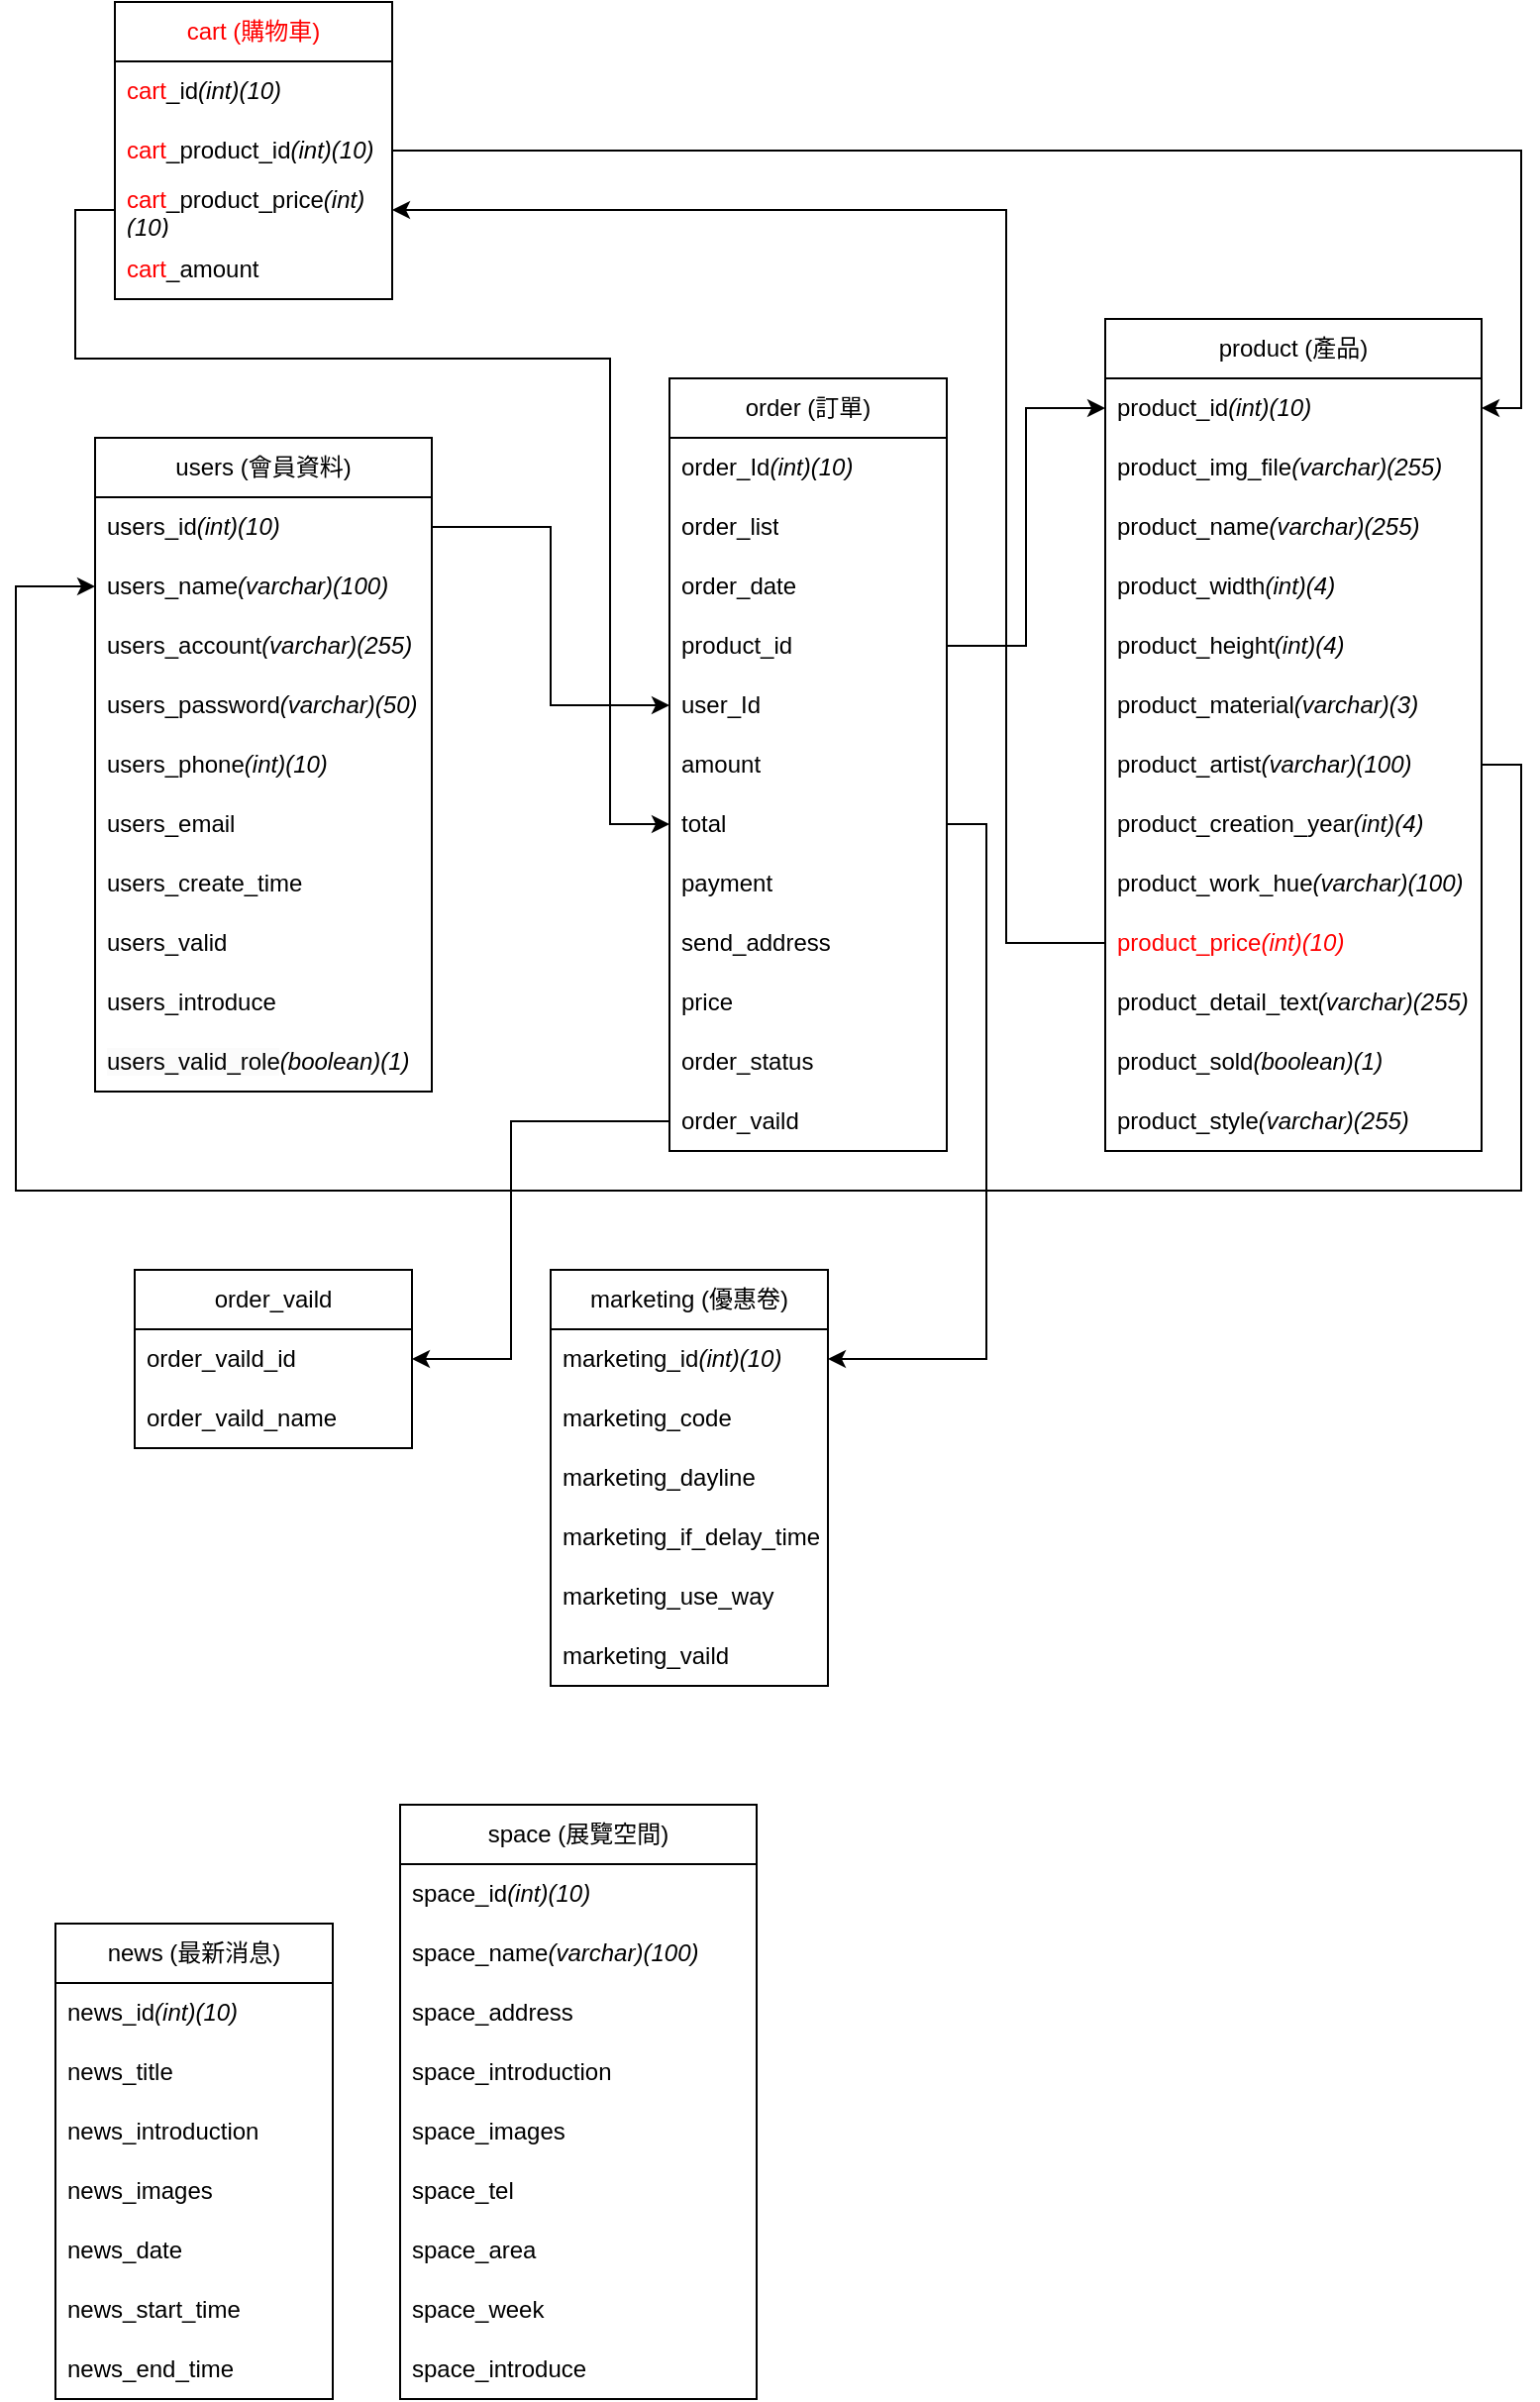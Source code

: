 <mxfile version="20.7.4" type="device" pages="2"><diagram id="ZWnK8B4pd3R7Ode_XRed" name="第 1 页"><mxGraphModel dx="477" dy="1481" grid="1" gridSize="10" guides="1" tooltips="1" connect="1" arrows="1" fold="1" page="1" pageScale="1" pageWidth="827" pageHeight="1169" math="0" shadow="0"><root><mxCell id="0"/><mxCell id="1" parent="0"/><mxCell id="nghBsx5oBBC8Jn3YAy7I-8" value="product (產品)" style="swimlane;fontStyle=0;childLayout=stackLayout;horizontal=1;startSize=30;horizontalStack=0;resizeParent=1;resizeParentMax=0;resizeLast=0;collapsible=1;marginBottom=0;whiteSpace=wrap;html=1;labelBackgroundColor=none;" parent="1" vertex="1"><mxGeometry x="590" y="20" width="190" height="420" as="geometry"/></mxCell><mxCell id="nghBsx5oBBC8Jn3YAy7I-9" value="&lt;div style=&quot;&quot;&gt;&lt;span style=&quot;background-color: initial; text-align: center;&quot;&gt;product_i&lt;/span&gt;&lt;span style=&quot;background-color: initial;&quot;&gt;d&lt;i&gt;(int)(10)&lt;/i&gt;&lt;/span&gt;&lt;/div&gt;" style="text;strokeColor=none;fillColor=none;align=left;verticalAlign=middle;spacingLeft=4;spacingRight=4;overflow=hidden;points=[[0,0.5],[1,0.5]];portConstraint=eastwest;rotatable=0;whiteSpace=wrap;html=1;labelBackgroundColor=none;" parent="nghBsx5oBBC8Jn3YAy7I-8" vertex="1"><mxGeometry y="30" width="190" height="30" as="geometry"/></mxCell><mxCell id="nghBsx5oBBC8Jn3YAy7I-15" value="&lt;span style=&quot;text-align: center;&quot;&gt;product_i&lt;/span&gt;mg_file&lt;i&gt;(varchar)(255)&lt;br&gt;&lt;/i&gt;" style="text;strokeColor=none;fillColor=none;align=left;verticalAlign=middle;spacingLeft=4;spacingRight=4;overflow=hidden;points=[[0,0.5],[1,0.5]];portConstraint=eastwest;rotatable=0;whiteSpace=wrap;html=1;labelBackgroundColor=none;" parent="nghBsx5oBBC8Jn3YAy7I-8" vertex="1"><mxGeometry y="60" width="190" height="30" as="geometry"/></mxCell><mxCell id="nghBsx5oBBC8Jn3YAy7I-10" value="&lt;span style=&quot;text-align: center;&quot;&gt;product_n&lt;/span&gt;ame&lt;i style=&quot;border-color: var(--border-color);&quot;&gt;(varchar)(255)&lt;/i&gt;" style="text;strokeColor=none;fillColor=none;align=left;verticalAlign=middle;spacingLeft=4;spacingRight=4;overflow=hidden;points=[[0,0.5],[1,0.5]];portConstraint=eastwest;rotatable=0;whiteSpace=wrap;html=1;labelBackgroundColor=none;" parent="nghBsx5oBBC8Jn3YAy7I-8" vertex="1"><mxGeometry y="90" width="190" height="30" as="geometry"/></mxCell><mxCell id="nghBsx5oBBC8Jn3YAy7I-99" value="&lt;span style=&quot;text-align: center;&quot;&gt;product_w&lt;/span&gt;idth&lt;i style=&quot;border-color: var(--border-color);&quot;&gt;(int)(4)&lt;/i&gt;" style="text;strokeColor=none;fillColor=none;align=left;verticalAlign=middle;spacingLeft=4;spacingRight=4;overflow=hidden;points=[[0,0.5],[1,0.5]];portConstraint=eastwest;rotatable=0;whiteSpace=wrap;html=1;labelBackgroundColor=none;" parent="nghBsx5oBBC8Jn3YAy7I-8" vertex="1"><mxGeometry y="120" width="190" height="30" as="geometry"/></mxCell><mxCell id="nghBsx5oBBC8Jn3YAy7I-100" value="&lt;span style=&quot;text-align: center;&quot;&gt;product_h&lt;/span&gt;eight&lt;i style=&quot;border-color: var(--border-color);&quot;&gt;(int)(4)&lt;/i&gt;" style="text;strokeColor=none;fillColor=none;align=left;verticalAlign=middle;spacingLeft=4;spacingRight=4;overflow=hidden;points=[[0,0.5],[1,0.5]];portConstraint=eastwest;rotatable=0;whiteSpace=wrap;html=1;labelBackgroundColor=none;" parent="nghBsx5oBBC8Jn3YAy7I-8" vertex="1"><mxGeometry y="150" width="190" height="30" as="geometry"/></mxCell><mxCell id="nghBsx5oBBC8Jn3YAy7I-102" value="&lt;span style=&quot;text-align: center;&quot;&gt;product_m&lt;/span&gt;aterial&lt;i style=&quot;border-color: var(--border-color);&quot;&gt;(varchar)(3)&lt;/i&gt;" style="text;strokeColor=none;fillColor=none;align=left;verticalAlign=middle;spacingLeft=4;spacingRight=4;overflow=hidden;points=[[0,0.5],[1,0.5]];portConstraint=eastwest;rotatable=0;whiteSpace=wrap;html=1;labelBackgroundColor=none;" parent="nghBsx5oBBC8Jn3YAy7I-8" vertex="1"><mxGeometry y="180" width="190" height="30" as="geometry"/></mxCell><mxCell id="nghBsx5oBBC8Jn3YAy7I-104" value="&lt;span style=&quot;text-align: center;&quot;&gt;product_a&lt;/span&gt;rtist&lt;i style=&quot;border-color: var(--border-color);&quot;&gt;(varchar)(100)&lt;/i&gt;" style="text;strokeColor=none;fillColor=none;align=left;verticalAlign=middle;spacingLeft=4;spacingRight=4;overflow=hidden;points=[[0,0.5],[1,0.5]];portConstraint=eastwest;rotatable=0;whiteSpace=wrap;html=1;labelBackgroundColor=none;" parent="nghBsx5oBBC8Jn3YAy7I-8" vertex="1"><mxGeometry y="210" width="190" height="30" as="geometry"/></mxCell><mxCell id="nghBsx5oBBC8Jn3YAy7I-105" value="&lt;span style=&quot;text-align: center;&quot;&gt;product_c&lt;/span&gt;reation_year&lt;i style=&quot;border-color: var(--border-color);&quot;&gt;(int)(4)&lt;/i&gt;" style="text;strokeColor=none;fillColor=none;align=left;verticalAlign=middle;spacingLeft=4;spacingRight=4;overflow=hidden;points=[[0,0.5],[1,0.5]];portConstraint=eastwest;rotatable=0;whiteSpace=wrap;html=1;labelBackgroundColor=none;" parent="nghBsx5oBBC8Jn3YAy7I-8" vertex="1"><mxGeometry y="240" width="190" height="30" as="geometry"/></mxCell><mxCell id="nghBsx5oBBC8Jn3YAy7I-106" value="&lt;span style=&quot;text-align: center;&quot;&gt;product_w&lt;/span&gt;ork_hue&lt;i style=&quot;border-color: var(--border-color);&quot;&gt;(varchar)(100)&lt;/i&gt;" style="text;strokeColor=none;fillColor=none;align=left;verticalAlign=middle;spacingLeft=4;spacingRight=4;overflow=hidden;points=[[0,0.5],[1,0.5]];portConstraint=eastwest;rotatable=0;whiteSpace=wrap;html=1;labelBackgroundColor=none;" parent="nghBsx5oBBC8Jn3YAy7I-8" vertex="1"><mxGeometry y="270" width="190" height="30" as="geometry"/></mxCell><mxCell id="nghBsx5oBBC8Jn3YAy7I-12" value="&lt;font color=&quot;#ff0000&quot;&gt;&lt;span style=&quot;text-align: center;&quot;&gt;product_p&lt;/span&gt;rice&lt;i style=&quot;border-color: var(--border-color);&quot;&gt;(int)(10)&lt;/i&gt;&lt;/font&gt;" style="text;strokeColor=none;fillColor=none;align=left;verticalAlign=middle;spacingLeft=4;spacingRight=4;overflow=hidden;points=[[0,0.5],[1,0.5]];portConstraint=eastwest;rotatable=0;whiteSpace=wrap;html=1;labelBackgroundColor=none;" parent="nghBsx5oBBC8Jn3YAy7I-8" vertex="1"><mxGeometry y="300" width="190" height="30" as="geometry"/></mxCell><mxCell id="nghBsx5oBBC8Jn3YAy7I-16" value="&lt;span style=&quot;text-align: center;&quot;&gt;product_d&lt;/span&gt;etail_text&lt;i style=&quot;border-color: var(--border-color);&quot;&gt;(varchar)(255)&lt;/i&gt;" style="text;strokeColor=none;fillColor=none;align=left;verticalAlign=middle;spacingLeft=4;spacingRight=4;overflow=hidden;points=[[0,0.5],[1,0.5]];portConstraint=eastwest;rotatable=0;whiteSpace=wrap;html=1;labelBackgroundColor=none;" parent="nghBsx5oBBC8Jn3YAy7I-8" vertex="1"><mxGeometry y="330" width="190" height="30" as="geometry"/></mxCell><mxCell id="nghBsx5oBBC8Jn3YAy7I-107" value="&lt;span style=&quot;text-align: center;&quot;&gt;product_s&lt;/span&gt;old&lt;i style=&quot;border-color: var(--border-color);&quot;&gt;(boolean)(1)&lt;/i&gt;" style="text;strokeColor=none;fillColor=none;align=left;verticalAlign=middle;spacingLeft=4;spacingRight=4;overflow=hidden;points=[[0,0.5],[1,0.5]];portConstraint=eastwest;rotatable=0;whiteSpace=wrap;html=1;labelBackgroundColor=none;" parent="nghBsx5oBBC8Jn3YAy7I-8" vertex="1"><mxGeometry y="360" width="190" height="30" as="geometry"/></mxCell><mxCell id="nghBsx5oBBC8Jn3YAy7I-108" value="&lt;span style=&quot;text-align: center;&quot;&gt;product_s&lt;/span&gt;tyle&lt;i style=&quot;border-color: var(--border-color);&quot;&gt;(varchar)(255)&lt;/i&gt;" style="text;strokeColor=none;fillColor=none;align=left;verticalAlign=middle;spacingLeft=4;spacingRight=4;overflow=hidden;points=[[0,0.5],[1,0.5]];portConstraint=eastwest;rotatable=0;whiteSpace=wrap;html=1;labelBackgroundColor=none;" parent="nghBsx5oBBC8Jn3YAy7I-8" vertex="1"><mxGeometry y="390" width="190" height="30" as="geometry"/></mxCell><mxCell id="nghBsx5oBBC8Jn3YAy7I-17" value="users (會員資料)" style="swimlane;fontStyle=0;childLayout=stackLayout;horizontal=1;startSize=30;horizontalStack=0;resizeParent=1;resizeParentMax=0;resizeLast=0;collapsible=1;marginBottom=0;whiteSpace=wrap;html=1;labelBackgroundColor=none;" parent="1" vertex="1"><mxGeometry x="80" y="80" width="170" height="330" as="geometry"/></mxCell><mxCell id="nghBsx5oBBC8Jn3YAy7I-18" value="&lt;span style=&quot;text-align: center;&quot;&gt;users_&lt;/span&gt;id&lt;i style=&quot;border-color: var(--border-color);&quot;&gt;(int)(10)&lt;/i&gt;" style="text;strokeColor=none;fillColor=none;align=left;verticalAlign=middle;spacingLeft=4;spacingRight=4;overflow=hidden;points=[[0,0.5],[1,0.5]];portConstraint=eastwest;rotatable=0;whiteSpace=wrap;html=1;labelBackgroundColor=none;" parent="nghBsx5oBBC8Jn3YAy7I-17" vertex="1"><mxGeometry y="30" width="170" height="30" as="geometry"/></mxCell><mxCell id="nghBsx5oBBC8Jn3YAy7I-19" value="&lt;span style=&quot;text-align: center;&quot;&gt;users&lt;/span&gt;_name&lt;i style=&quot;border-color: var(--border-color);&quot;&gt;(varchar)(100)&lt;/i&gt;" style="text;strokeColor=none;fillColor=none;align=left;verticalAlign=middle;spacingLeft=4;spacingRight=4;overflow=hidden;points=[[0,0.5],[1,0.5]];portConstraint=eastwest;rotatable=0;whiteSpace=wrap;html=1;labelBackgroundColor=none;" parent="nghBsx5oBBC8Jn3YAy7I-17" vertex="1"><mxGeometry y="60" width="170" height="30" as="geometry"/></mxCell><mxCell id="nghBsx5oBBC8Jn3YAy7I-20" value="&lt;span style=&quot;text-align: center;&quot;&gt;users_&lt;/span&gt;account&lt;i style=&quot;border-color: var(--border-color);&quot;&gt;(varchar)(255)&lt;/i&gt;" style="text;strokeColor=none;fillColor=none;align=left;verticalAlign=middle;spacingLeft=4;spacingRight=4;overflow=hidden;points=[[0,0.5],[1,0.5]];portConstraint=eastwest;rotatable=0;whiteSpace=wrap;html=1;labelBackgroundColor=none;" parent="nghBsx5oBBC8Jn3YAy7I-17" vertex="1"><mxGeometry y="90" width="170" height="30" as="geometry"/></mxCell><mxCell id="nghBsx5oBBC8Jn3YAy7I-21" value="&lt;span style=&quot;text-align: center;&quot;&gt;users_&lt;/span&gt;password&lt;i style=&quot;border-color: var(--border-color);&quot;&gt;(varchar)(50)&lt;/i&gt;" style="text;strokeColor=none;fillColor=none;align=left;verticalAlign=middle;spacingLeft=4;spacingRight=4;overflow=hidden;points=[[0,0.5],[1,0.5]];portConstraint=eastwest;rotatable=0;whiteSpace=wrap;html=1;labelBackgroundColor=none;" parent="nghBsx5oBBC8Jn3YAy7I-17" vertex="1"><mxGeometry y="120" width="170" height="30" as="geometry"/></mxCell><mxCell id="nghBsx5oBBC8Jn3YAy7I-22" value="&lt;span style=&quot;text-align: center;&quot;&gt;users_&lt;/span&gt;phone&lt;i style=&quot;border-color: var(--border-color);&quot;&gt;(int)(10)&lt;/i&gt;" style="text;strokeColor=none;fillColor=none;align=left;verticalAlign=middle;spacingLeft=4;spacingRight=4;overflow=hidden;points=[[0,0.5],[1,0.5]];portConstraint=eastwest;rotatable=0;whiteSpace=wrap;html=1;labelBackgroundColor=none;" parent="nghBsx5oBBC8Jn3YAy7I-17" vertex="1"><mxGeometry y="150" width="170" height="30" as="geometry"/></mxCell><mxCell id="nghBsx5oBBC8Jn3YAy7I-23" value="&lt;span style=&quot;text-align: center;&quot;&gt;users_&lt;/span&gt;email" style="text;strokeColor=none;fillColor=none;align=left;verticalAlign=middle;spacingLeft=4;spacingRight=4;overflow=hidden;points=[[0,0.5],[1,0.5]];portConstraint=eastwest;rotatable=0;whiteSpace=wrap;html=1;labelBackgroundColor=none;" parent="nghBsx5oBBC8Jn3YAy7I-17" vertex="1"><mxGeometry y="180" width="170" height="30" as="geometry"/></mxCell><mxCell id="nghBsx5oBBC8Jn3YAy7I-24" value="&lt;span style=&quot;text-align: center;&quot;&gt;users_&lt;/span&gt;create_time" style="text;strokeColor=none;fillColor=none;align=left;verticalAlign=middle;spacingLeft=4;spacingRight=4;overflow=hidden;points=[[0,0.5],[1,0.5]];portConstraint=eastwest;rotatable=0;whiteSpace=wrap;html=1;labelBackgroundColor=none;" parent="nghBsx5oBBC8Jn3YAy7I-17" vertex="1"><mxGeometry y="210" width="170" height="30" as="geometry"/></mxCell><mxCell id="nghBsx5oBBC8Jn3YAy7I-25" value="&lt;span style=&quot;text-align: center;&quot;&gt;users_&lt;/span&gt;valid" style="text;strokeColor=none;fillColor=none;align=left;verticalAlign=middle;spacingLeft=4;spacingRight=4;overflow=hidden;points=[[0,0.5],[1,0.5]];portConstraint=eastwest;rotatable=0;whiteSpace=wrap;html=1;labelBackgroundColor=none;" parent="nghBsx5oBBC8Jn3YAy7I-17" vertex="1"><mxGeometry y="240" width="170" height="30" as="geometry"/></mxCell><mxCell id="nghBsx5oBBC8Jn3YAy7I-26" value="&lt;span style=&quot;text-align: center;&quot;&gt;users_&lt;/span&gt;introduce" style="text;strokeColor=none;fillColor=none;align=left;verticalAlign=middle;spacingLeft=4;spacingRight=4;overflow=hidden;points=[[0,0.5],[1,0.5]];portConstraint=eastwest;rotatable=0;whiteSpace=wrap;html=1;labelBackgroundColor=none;" parent="nghBsx5oBBC8Jn3YAy7I-17" vertex="1"><mxGeometry y="270" width="170" height="30" as="geometry"/></mxCell><mxCell id="nghBsx5oBBC8Jn3YAy7I-98" value="&lt;span style=&quot;color: rgb(0, 0, 0); font-family: Helvetica; font-size: 12px; font-style: normal; font-variant-ligatures: normal; font-variant-caps: normal; font-weight: 400; letter-spacing: normal; orphans: 2; text-align: left; text-indent: 0px; text-transform: none; widows: 2; word-spacing: 0px; -webkit-text-stroke-width: 0px; background-color: rgb(251, 251, 251); text-decoration-thickness: initial; text-decoration-style: initial; text-decoration-color: initial; float: none; display: inline !important;&quot;&gt;&lt;span style=&quot;text-align: center;&quot;&gt;users_&lt;/span&gt;valid_role&lt;/span&gt;&lt;i style=&quot;border-color: var(--border-color);&quot;&gt;(boolean)(1)&lt;/i&gt;" style="text;strokeColor=none;fillColor=none;align=left;verticalAlign=middle;spacingLeft=4;spacingRight=4;overflow=hidden;points=[[0,0.5],[1,0.5]];portConstraint=eastwest;rotatable=0;whiteSpace=wrap;html=1;labelBackgroundColor=none;" parent="nghBsx5oBBC8Jn3YAy7I-17" vertex="1"><mxGeometry y="300" width="170" height="30" as="geometry"/></mxCell><mxCell id="nghBsx5oBBC8Jn3YAy7I-37" value="order (訂單)" style="swimlane;fontStyle=0;childLayout=stackLayout;horizontal=1;startSize=30;horizontalStack=0;resizeParent=1;resizeParentMax=0;resizeLast=0;collapsible=1;marginBottom=0;whiteSpace=wrap;html=1;labelBackgroundColor=none;" parent="1" vertex="1"><mxGeometry x="370" y="50" width="140" height="390" as="geometry"/></mxCell><mxCell id="nghBsx5oBBC8Jn3YAy7I-38" value="&lt;span style=&quot;text-align: center;&quot;&gt;order_&lt;/span&gt;Id&lt;i style=&quot;border-color: var(--border-color);&quot;&gt;(int)(10)&lt;/i&gt;" style="text;strokeColor=none;fillColor=none;align=left;verticalAlign=middle;spacingLeft=4;spacingRight=4;overflow=hidden;points=[[0,0.5],[1,0.5]];portConstraint=eastwest;rotatable=0;whiteSpace=wrap;html=1;labelBackgroundColor=none;" parent="nghBsx5oBBC8Jn3YAy7I-37" vertex="1"><mxGeometry y="30" width="140" height="30" as="geometry"/></mxCell><mxCell id="nghBsx5oBBC8Jn3YAy7I-129" value="&lt;span style=&quot;text-align: center;&quot;&gt;order_list&lt;/span&gt;" style="text;strokeColor=none;fillColor=none;align=left;verticalAlign=middle;spacingLeft=4;spacingRight=4;overflow=hidden;points=[[0,0.5],[1,0.5]];portConstraint=eastwest;rotatable=0;whiteSpace=wrap;html=1;labelBackgroundColor=none;" parent="nghBsx5oBBC8Jn3YAy7I-37" vertex="1"><mxGeometry y="60" width="140" height="30" as="geometry"/></mxCell><mxCell id="nghBsx5oBBC8Jn3YAy7I-43" value="order_date" style="text;strokeColor=none;fillColor=none;align=left;verticalAlign=middle;spacingLeft=4;spacingRight=4;overflow=hidden;points=[[0,0.5],[1,0.5]];portConstraint=eastwest;rotatable=0;whiteSpace=wrap;html=1;labelBackgroundColor=none;" parent="nghBsx5oBBC8Jn3YAy7I-37" vertex="1"><mxGeometry y="90" width="140" height="30" as="geometry"/></mxCell><mxCell id="nghBsx5oBBC8Jn3YAy7I-39" value="product_id" style="text;strokeColor=none;fillColor=none;align=left;verticalAlign=middle;spacingLeft=4;spacingRight=4;overflow=hidden;points=[[0,0.5],[1,0.5]];portConstraint=eastwest;rotatable=0;whiteSpace=wrap;html=1;labelBackgroundColor=none;" parent="nghBsx5oBBC8Jn3YAy7I-37" vertex="1"><mxGeometry y="120" width="140" height="30" as="geometry"/></mxCell><mxCell id="nghBsx5oBBC8Jn3YAy7I-40" value="user_Id" style="text;strokeColor=none;fillColor=none;align=left;verticalAlign=middle;spacingLeft=4;spacingRight=4;overflow=hidden;points=[[0,0.5],[1,0.5]];portConstraint=eastwest;rotatable=0;whiteSpace=wrap;html=1;labelBackgroundColor=none;" parent="nghBsx5oBBC8Jn3YAy7I-37" vertex="1"><mxGeometry y="150" width="140" height="30" as="geometry"/></mxCell><mxCell id="nghBsx5oBBC8Jn3YAy7I-41" value="amount" style="text;strokeColor=none;fillColor=none;align=left;verticalAlign=middle;spacingLeft=4;spacingRight=4;overflow=hidden;points=[[0,0.5],[1,0.5]];portConstraint=eastwest;rotatable=0;whiteSpace=wrap;html=1;labelBackgroundColor=none;" parent="nghBsx5oBBC8Jn3YAy7I-37" vertex="1"><mxGeometry y="180" width="140" height="30" as="geometry"/></mxCell><mxCell id="nghBsx5oBBC8Jn3YAy7I-42" value="total" style="text;strokeColor=none;fillColor=none;align=left;verticalAlign=middle;spacingLeft=4;spacingRight=4;overflow=hidden;points=[[0,0.5],[1,0.5]];portConstraint=eastwest;rotatable=0;whiteSpace=wrap;html=1;labelBackgroundColor=none;" parent="nghBsx5oBBC8Jn3YAy7I-37" vertex="1"><mxGeometry y="210" width="140" height="30" as="geometry"/></mxCell><mxCell id="nghBsx5oBBC8Jn3YAy7I-44" value="payment" style="text;strokeColor=none;fillColor=none;align=left;verticalAlign=middle;spacingLeft=4;spacingRight=4;overflow=hidden;points=[[0,0.5],[1,0.5]];portConstraint=eastwest;rotatable=0;whiteSpace=wrap;html=1;labelBackgroundColor=none;" parent="nghBsx5oBBC8Jn3YAy7I-37" vertex="1"><mxGeometry y="240" width="140" height="30" as="geometry"/></mxCell><mxCell id="nghBsx5oBBC8Jn3YAy7I-45" value="send_address" style="text;strokeColor=none;fillColor=none;align=left;verticalAlign=middle;spacingLeft=4;spacingRight=4;overflow=hidden;points=[[0,0.5],[1,0.5]];portConstraint=eastwest;rotatable=0;whiteSpace=wrap;html=1;labelBackgroundColor=none;" parent="nghBsx5oBBC8Jn3YAy7I-37" vertex="1"><mxGeometry y="270" width="140" height="30" as="geometry"/></mxCell><mxCell id="nghBsx5oBBC8Jn3YAy7I-130" value="&lt;span style=&quot;text-align: center;&quot;&gt;price&lt;/span&gt;" style="text;strokeColor=none;fillColor=none;align=left;verticalAlign=middle;spacingLeft=4;spacingRight=4;overflow=hidden;points=[[0,0.5],[1,0.5]];portConstraint=eastwest;rotatable=0;whiteSpace=wrap;html=1;labelBackgroundColor=none;" parent="nghBsx5oBBC8Jn3YAy7I-37" vertex="1"><mxGeometry y="300" width="140" height="30" as="geometry"/></mxCell><mxCell id="Vi6lXEJ2Kgw7a_i4_-HD-1" value="&lt;span style=&quot;text-align: center;&quot;&gt;order_status&lt;/span&gt;" style="text;strokeColor=none;fillColor=none;align=left;verticalAlign=middle;spacingLeft=4;spacingRight=4;overflow=hidden;points=[[0,0.5],[1,0.5]];portConstraint=eastwest;rotatable=0;whiteSpace=wrap;html=1;labelBackgroundColor=none;" vertex="1" parent="nghBsx5oBBC8Jn3YAy7I-37"><mxGeometry y="330" width="140" height="30" as="geometry"/></mxCell><mxCell id="Vi6lXEJ2Kgw7a_i4_-HD-2" value="&lt;span style=&quot;text-align: center;&quot;&gt;order_vaild&lt;/span&gt;" style="text;strokeColor=none;fillColor=none;align=left;verticalAlign=middle;spacingLeft=4;spacingRight=4;overflow=hidden;points=[[0,0.5],[1,0.5]];portConstraint=eastwest;rotatable=0;whiteSpace=wrap;html=1;labelBackgroundColor=none;" vertex="1" parent="nghBsx5oBBC8Jn3YAy7I-37"><mxGeometry y="360" width="140" height="30" as="geometry"/></mxCell><mxCell id="nghBsx5oBBC8Jn3YAy7I-47" value="marketing (優惠卷)" style="swimlane;fontStyle=0;childLayout=stackLayout;horizontal=1;startSize=30;horizontalStack=0;resizeParent=1;resizeParentMax=0;resizeLast=0;collapsible=1;marginBottom=0;whiteSpace=wrap;html=1;labelBackgroundColor=none;" parent="1" vertex="1"><mxGeometry x="310" y="500" width="140" height="210" as="geometry"/></mxCell><mxCell id="nghBsx5oBBC8Jn3YAy7I-48" value="&lt;span style=&quot;text-align: center;&quot;&gt;marketing_&lt;/span&gt;id&lt;i style=&quot;border-color: var(--border-color);&quot;&gt;(int)(10)&lt;/i&gt;" style="text;strokeColor=none;fillColor=none;align=left;verticalAlign=middle;spacingLeft=4;spacingRight=4;overflow=hidden;points=[[0,0.5],[1,0.5]];portConstraint=eastwest;rotatable=0;whiteSpace=wrap;html=1;labelBackgroundColor=none;" parent="nghBsx5oBBC8Jn3YAy7I-47" vertex="1"><mxGeometry y="30" width="140" height="30" as="geometry"/></mxCell><mxCell id="nghBsx5oBBC8Jn3YAy7I-49" value="&lt;span style=&quot;text-align: center;&quot;&gt;marketing_&lt;/span&gt;code" style="text;strokeColor=none;fillColor=none;align=left;verticalAlign=middle;spacingLeft=4;spacingRight=4;overflow=hidden;points=[[0,0.5],[1,0.5]];portConstraint=eastwest;rotatable=0;whiteSpace=wrap;html=1;labelBackgroundColor=none;" parent="nghBsx5oBBC8Jn3YAy7I-47" vertex="1"><mxGeometry y="60" width="140" height="30" as="geometry"/></mxCell><mxCell id="nghBsx5oBBC8Jn3YAy7I-50" value="&lt;span style=&quot;text-align: center;&quot;&gt;marketing_&lt;/span&gt;dayline" style="text;strokeColor=none;fillColor=none;align=left;verticalAlign=middle;spacingLeft=4;spacingRight=4;overflow=hidden;points=[[0,0.5],[1,0.5]];portConstraint=eastwest;rotatable=0;whiteSpace=wrap;html=1;labelBackgroundColor=none;" parent="nghBsx5oBBC8Jn3YAy7I-47" vertex="1"><mxGeometry y="90" width="140" height="30" as="geometry"/></mxCell><mxCell id="nghBsx5oBBC8Jn3YAy7I-51" value="&lt;span style=&quot;text-align: center;&quot;&gt;marketing_&lt;/span&gt;if_delay_time" style="text;strokeColor=none;fillColor=none;align=left;verticalAlign=middle;spacingLeft=4;spacingRight=4;overflow=hidden;points=[[0,0.5],[1,0.5]];portConstraint=eastwest;rotatable=0;whiteSpace=wrap;html=1;labelBackgroundColor=none;" parent="nghBsx5oBBC8Jn3YAy7I-47" vertex="1"><mxGeometry y="120" width="140" height="30" as="geometry"/></mxCell><mxCell id="nghBsx5oBBC8Jn3YAy7I-52" value="&lt;span style=&quot;text-align: center;&quot;&gt;marketing_&lt;/span&gt;use_way" style="text;strokeColor=none;fillColor=none;align=left;verticalAlign=middle;spacingLeft=4;spacingRight=4;overflow=hidden;points=[[0,0.5],[1,0.5]];portConstraint=eastwest;rotatable=0;whiteSpace=wrap;html=1;labelBackgroundColor=none;" parent="nghBsx5oBBC8Jn3YAy7I-47" vertex="1"><mxGeometry y="150" width="140" height="30" as="geometry"/></mxCell><mxCell id="Vi6lXEJ2Kgw7a_i4_-HD-3" value="&lt;span style=&quot;text-align: center;&quot;&gt;marketing_&lt;/span&gt;vaild" style="text;strokeColor=none;fillColor=none;align=left;verticalAlign=middle;spacingLeft=4;spacingRight=4;overflow=hidden;points=[[0,0.5],[1,0.5]];portConstraint=eastwest;rotatable=0;whiteSpace=wrap;html=1;labelBackgroundColor=none;" vertex="1" parent="nghBsx5oBBC8Jn3YAy7I-47"><mxGeometry y="180" width="140" height="30" as="geometry"/></mxCell><mxCell id="nghBsx5oBBC8Jn3YAy7I-57" value="&lt;font color=&quot;#ff0000&quot;&gt;cart (購物車)&lt;/font&gt;" style="swimlane;fontStyle=0;childLayout=stackLayout;horizontal=1;startSize=30;horizontalStack=0;resizeParent=1;resizeParentMax=0;resizeLast=0;collapsible=1;marginBottom=0;whiteSpace=wrap;html=1;labelBackgroundColor=none;" parent="1" vertex="1"><mxGeometry x="90" y="-140" width="140" height="150" as="geometry"/></mxCell><mxCell id="nghBsx5oBBC8Jn3YAy7I-58" value="&lt;span style=&quot;color: rgb(255, 0, 0); text-align: center;&quot;&gt;cart&lt;/span&gt;&lt;span style=&quot;text-align: center;&quot;&gt;_&lt;/span&gt;id&lt;i style=&quot;border-color: var(--border-color);&quot;&gt;(int)(10)&lt;/i&gt;" style="text;strokeColor=none;fillColor=none;align=left;verticalAlign=middle;spacingLeft=4;spacingRight=4;overflow=hidden;points=[[0,0.5],[1,0.5]];portConstraint=eastwest;rotatable=0;whiteSpace=wrap;html=1;labelBackgroundColor=none;" parent="nghBsx5oBBC8Jn3YAy7I-57" vertex="1"><mxGeometry y="30" width="140" height="30" as="geometry"/></mxCell><mxCell id="nghBsx5oBBC8Jn3YAy7I-59" value="&lt;span style=&quot;border-color: var(--border-color); background-color: initial; text-align: center;&quot;&gt;&lt;span style=&quot;border-color: var(--border-color); color: rgb(255, 0, 0);&quot;&gt;cart&lt;/span&gt;&lt;span style=&quot;border-color: var(--border-color);&quot;&gt;_&lt;/span&gt;product_i&lt;/span&gt;&lt;span style=&quot;border-color: var(--border-color); background-color: initial;&quot;&gt;d&lt;i style=&quot;border-color: var(--border-color);&quot;&gt;(int)(10)&lt;/i&gt;&lt;/span&gt;" style="text;strokeColor=none;fillColor=none;align=left;verticalAlign=middle;spacingLeft=4;spacingRight=4;overflow=hidden;points=[[0,0.5],[1,0.5]];portConstraint=eastwest;rotatable=0;whiteSpace=wrap;html=1;labelBackgroundColor=none;" parent="nghBsx5oBBC8Jn3YAy7I-57" vertex="1"><mxGeometry y="60" width="140" height="30" as="geometry"/></mxCell><mxCell id="nghBsx5oBBC8Jn3YAy7I-60" value="&lt;span style=&quot;border-color: var(--border-color); text-align: center;&quot;&gt;&lt;span style=&quot;color: rgb(255, 0, 0); border-color: var(--border-color);&quot;&gt;cart&lt;/span&gt;&lt;span style=&quot;color: rgb(0, 0, 0); border-color: var(--border-color);&quot;&gt;_&lt;/span&gt;product_p&lt;/span&gt;rice&lt;i style=&quot;border-color: var(--border-color);&quot;&gt;(int)(10)&lt;/i&gt;" style="text;strokeColor=none;fillColor=none;align=left;verticalAlign=middle;spacingLeft=4;spacingRight=4;overflow=hidden;points=[[0,0.5],[1,0.5]];portConstraint=eastwest;rotatable=0;whiteSpace=wrap;html=1;labelBackgroundColor=none;" parent="nghBsx5oBBC8Jn3YAy7I-57" vertex="1"><mxGeometry y="90" width="140" height="30" as="geometry"/></mxCell><mxCell id="nghBsx5oBBC8Jn3YAy7I-61" value="&lt;span style=&quot;border-color: var(--border-color); color: rgb(255, 0, 0); text-align: center;&quot;&gt;cart&lt;/span&gt;&lt;span style=&quot;border-color: var(--border-color); text-align: center;&quot;&gt;_&lt;/span&gt;amount" style="text;strokeColor=none;fillColor=none;align=left;verticalAlign=middle;spacingLeft=4;spacingRight=4;overflow=hidden;points=[[0,0.5],[1,0.5]];portConstraint=eastwest;rotatable=0;whiteSpace=wrap;html=1;labelBackgroundColor=none;" parent="nghBsx5oBBC8Jn3YAy7I-57" vertex="1"><mxGeometry y="120" width="140" height="30" as="geometry"/></mxCell><mxCell id="nghBsx5oBBC8Jn3YAy7I-77" value="space (展覽空間)" style="swimlane;fontStyle=0;childLayout=stackLayout;horizontal=1;startSize=30;horizontalStack=0;resizeParent=1;resizeParentMax=0;resizeLast=0;collapsible=1;marginBottom=0;whiteSpace=wrap;html=1;labelBackgroundColor=none;" parent="1" vertex="1"><mxGeometry x="234" y="770" width="180" height="300" as="geometry"/></mxCell><mxCell id="nghBsx5oBBC8Jn3YAy7I-78" value="&lt;span style=&quot;text-align: center;&quot;&gt;space_i&lt;/span&gt;d&lt;i style=&quot;border-color: var(--border-color);&quot;&gt;(int)(10)&lt;/i&gt;" style="text;strokeColor=none;fillColor=none;align=left;verticalAlign=middle;spacingLeft=4;spacingRight=4;overflow=hidden;points=[[0,0.5],[1,0.5]];portConstraint=eastwest;rotatable=0;whiteSpace=wrap;html=1;labelBackgroundColor=none;" parent="nghBsx5oBBC8Jn3YAy7I-77" vertex="1"><mxGeometry y="30" width="180" height="30" as="geometry"/></mxCell><mxCell id="nghBsx5oBBC8Jn3YAy7I-79" value="&lt;span style=&quot;text-align: center;&quot;&gt;space_n&lt;/span&gt;ame&lt;i style=&quot;border-color: var(--border-color);&quot;&gt;(varchar)(100)&lt;/i&gt;" style="text;strokeColor=none;fillColor=none;align=left;verticalAlign=middle;spacingLeft=4;spacingRight=4;overflow=hidden;points=[[0,0.5],[1,0.5]];portConstraint=eastwest;rotatable=0;whiteSpace=wrap;html=1;labelBackgroundColor=none;" parent="nghBsx5oBBC8Jn3YAy7I-77" vertex="1"><mxGeometry y="60" width="180" height="30" as="geometry"/></mxCell><mxCell id="nghBsx5oBBC8Jn3YAy7I-80" value="&lt;span style=&quot;text-align: center;&quot;&gt;space_a&lt;/span&gt;ddress" style="text;strokeColor=none;fillColor=none;align=left;verticalAlign=middle;spacingLeft=4;spacingRight=4;overflow=hidden;points=[[0,0.5],[1,0.5]];portConstraint=eastwest;rotatable=0;whiteSpace=wrap;html=1;labelBackgroundColor=none;" parent="nghBsx5oBBC8Jn3YAy7I-77" vertex="1"><mxGeometry y="90" width="180" height="30" as="geometry"/></mxCell><mxCell id="nghBsx5oBBC8Jn3YAy7I-81" value="&lt;span style=&quot;text-align: center;&quot;&gt;space_i&lt;/span&gt;ntroduction" style="text;strokeColor=none;fillColor=none;align=left;verticalAlign=middle;spacingLeft=4;spacingRight=4;overflow=hidden;points=[[0,0.5],[1,0.5]];portConstraint=eastwest;rotatable=0;whiteSpace=wrap;html=1;labelBackgroundColor=none;" parent="nghBsx5oBBC8Jn3YAy7I-77" vertex="1"><mxGeometry y="120" width="180" height="30" as="geometry"/></mxCell><mxCell id="nghBsx5oBBC8Jn3YAy7I-82" value="&lt;span style=&quot;text-align: center;&quot;&gt;space_i&lt;/span&gt;mages" style="text;strokeColor=none;fillColor=none;align=left;verticalAlign=middle;spacingLeft=4;spacingRight=4;overflow=hidden;points=[[0,0.5],[1,0.5]];portConstraint=eastwest;rotatable=0;whiteSpace=wrap;html=1;labelBackgroundColor=none;" parent="nghBsx5oBBC8Jn3YAy7I-77" vertex="1"><mxGeometry y="150" width="180" height="30" as="geometry"/></mxCell><mxCell id="nghBsx5oBBC8Jn3YAy7I-83" value="&lt;span style=&quot;text-align: center;&quot;&gt;space_t&lt;/span&gt;el" style="text;strokeColor=none;fillColor=none;align=left;verticalAlign=middle;spacingLeft=4;spacingRight=4;overflow=hidden;points=[[0,0.5],[1,0.5]];portConstraint=eastwest;rotatable=0;whiteSpace=wrap;html=1;labelBackgroundColor=none;" parent="nghBsx5oBBC8Jn3YAy7I-77" vertex="1"><mxGeometry y="180" width="180" height="30" as="geometry"/></mxCell><mxCell id="nghBsx5oBBC8Jn3YAy7I-84" value="&lt;span style=&quot;text-align: center;&quot;&gt;space_a&lt;/span&gt;rea" style="text;strokeColor=none;fillColor=none;align=left;verticalAlign=middle;spacingLeft=4;spacingRight=4;overflow=hidden;points=[[0,0.5],[1,0.5]];portConstraint=eastwest;rotatable=0;whiteSpace=wrap;html=1;labelBackgroundColor=none;" parent="nghBsx5oBBC8Jn3YAy7I-77" vertex="1"><mxGeometry y="210" width="180" height="30" as="geometry"/></mxCell><mxCell id="nghBsx5oBBC8Jn3YAy7I-85" value="&lt;span style=&quot;text-align: center;&quot;&gt;space_w&lt;/span&gt;eek" style="text;strokeColor=none;fillColor=none;align=left;verticalAlign=middle;spacingLeft=4;spacingRight=4;overflow=hidden;points=[[0,0.5],[1,0.5]];portConstraint=eastwest;rotatable=0;whiteSpace=wrap;html=1;labelBackgroundColor=none;" parent="nghBsx5oBBC8Jn3YAy7I-77" vertex="1"><mxGeometry y="240" width="180" height="30" as="geometry"/></mxCell><mxCell id="nghBsx5oBBC8Jn3YAy7I-86" value="&lt;span style=&quot;text-align: center;&quot;&gt;space_i&lt;/span&gt;ntroduce" style="text;strokeColor=none;fillColor=none;align=left;verticalAlign=middle;spacingLeft=4;spacingRight=4;overflow=hidden;points=[[0,0.5],[1,0.5]];portConstraint=eastwest;rotatable=0;whiteSpace=wrap;html=1;labelBackgroundColor=none;" parent="nghBsx5oBBC8Jn3YAy7I-77" vertex="1"><mxGeometry y="270" width="180" height="30" as="geometry"/></mxCell><mxCell id="nghBsx5oBBC8Jn3YAy7I-119" value="news (最新消息)" style="swimlane;fontStyle=0;childLayout=stackLayout;horizontal=1;startSize=30;horizontalStack=0;resizeParent=1;resizeParentMax=0;resizeLast=0;collapsible=1;marginBottom=0;whiteSpace=wrap;html=1;labelBackgroundColor=none;" parent="1" vertex="1"><mxGeometry x="60" y="830" width="140" height="240" as="geometry"/></mxCell><mxCell id="nghBsx5oBBC8Jn3YAy7I-120" value="&lt;span style=&quot;text-align: center;&quot;&gt;news_&lt;/span&gt;id&lt;i style=&quot;border-color: var(--border-color);&quot;&gt;(int)(10)&lt;/i&gt;" style="text;strokeColor=none;fillColor=none;align=left;verticalAlign=middle;spacingLeft=4;spacingRight=4;overflow=hidden;points=[[0,0.5],[1,0.5]];portConstraint=eastwest;rotatable=0;whiteSpace=wrap;html=1;labelBackgroundColor=none;" parent="nghBsx5oBBC8Jn3YAy7I-119" vertex="1"><mxGeometry y="30" width="140" height="30" as="geometry"/></mxCell><mxCell id="nghBsx5oBBC8Jn3YAy7I-121" value="&lt;span style=&quot;text-align: center;&quot;&gt;news_&lt;/span&gt;title" style="text;strokeColor=none;fillColor=none;align=left;verticalAlign=middle;spacingLeft=4;spacingRight=4;overflow=hidden;points=[[0,0.5],[1,0.5]];portConstraint=eastwest;rotatable=0;whiteSpace=wrap;html=1;labelBackgroundColor=none;" parent="nghBsx5oBBC8Jn3YAy7I-119" vertex="1"><mxGeometry y="60" width="140" height="30" as="geometry"/></mxCell><mxCell id="nghBsx5oBBC8Jn3YAy7I-123" value="&lt;span style=&quot;text-align: center;&quot;&gt;news_&lt;/span&gt;introduction" style="text;strokeColor=none;fillColor=none;align=left;verticalAlign=middle;spacingLeft=4;spacingRight=4;overflow=hidden;points=[[0,0.5],[1,0.5]];portConstraint=eastwest;rotatable=0;whiteSpace=wrap;html=1;labelBackgroundColor=none;" parent="nghBsx5oBBC8Jn3YAy7I-119" vertex="1"><mxGeometry y="90" width="140" height="30" as="geometry"/></mxCell><mxCell id="nghBsx5oBBC8Jn3YAy7I-124" value="&lt;span style=&quot;text-align: center;&quot;&gt;news_&lt;/span&gt;images" style="text;strokeColor=none;fillColor=none;align=left;verticalAlign=middle;spacingLeft=4;spacingRight=4;overflow=hidden;points=[[0,0.5],[1,0.5]];portConstraint=eastwest;rotatable=0;whiteSpace=wrap;html=1;labelBackgroundColor=none;" parent="nghBsx5oBBC8Jn3YAy7I-119" vertex="1"><mxGeometry y="120" width="140" height="30" as="geometry"/></mxCell><mxCell id="nghBsx5oBBC8Jn3YAy7I-125" value="&lt;span style=&quot;text-align: center;&quot;&gt;news_&lt;/span&gt;date" style="text;strokeColor=none;fillColor=none;align=left;verticalAlign=middle;spacingLeft=4;spacingRight=4;overflow=hidden;points=[[0,0.5],[1,0.5]];portConstraint=eastwest;rotatable=0;whiteSpace=wrap;html=1;labelBackgroundColor=none;" parent="nghBsx5oBBC8Jn3YAy7I-119" vertex="1"><mxGeometry y="150" width="140" height="30" as="geometry"/></mxCell><mxCell id="nghBsx5oBBC8Jn3YAy7I-126" value="&lt;span style=&quot;text-align: center;&quot;&gt;news_&lt;/span&gt;start_time" style="text;strokeColor=none;fillColor=none;align=left;verticalAlign=middle;spacingLeft=4;spacingRight=4;overflow=hidden;points=[[0,0.5],[1,0.5]];portConstraint=eastwest;rotatable=0;whiteSpace=wrap;html=1;labelBackgroundColor=none;" parent="nghBsx5oBBC8Jn3YAy7I-119" vertex="1"><mxGeometry y="180" width="140" height="30" as="geometry"/></mxCell><mxCell id="nghBsx5oBBC8Jn3YAy7I-127" value="&lt;span style=&quot;text-align: center;&quot;&gt;news_&lt;/span&gt;end_time" style="text;strokeColor=none;fillColor=none;align=left;verticalAlign=middle;spacingLeft=4;spacingRight=4;overflow=hidden;points=[[0,0.5],[1,0.5]];portConstraint=eastwest;rotatable=0;whiteSpace=wrap;html=1;labelBackgroundColor=none;" parent="nghBsx5oBBC8Jn3YAy7I-119" vertex="1"><mxGeometry y="210" width="140" height="30" as="geometry"/></mxCell><mxCell id="e3y_m0v1nTf9SeR8J8X0-2" style="edgeStyle=orthogonalEdgeStyle;rounded=0;orthogonalLoop=1;jettySize=auto;html=1;exitX=1;exitY=0.5;exitDx=0;exitDy=0;entryX=0;entryY=0.5;entryDx=0;entryDy=0;labelBackgroundColor=none;fontColor=default;" parent="1" source="nghBsx5oBBC8Jn3YAy7I-39" target="nghBsx5oBBC8Jn3YAy7I-9" edge="1"><mxGeometry relative="1" as="geometry"/></mxCell><mxCell id="e3y_m0v1nTf9SeR8J8X0-3" style="edgeStyle=orthogonalEdgeStyle;rounded=0;orthogonalLoop=1;jettySize=auto;html=1;exitX=1;exitY=0.5;exitDx=0;exitDy=0;entryX=1;entryY=0.5;entryDx=0;entryDy=0;labelBackgroundColor=none;fontColor=default;" parent="1" source="nghBsx5oBBC8Jn3YAy7I-59" target="nghBsx5oBBC8Jn3YAy7I-9" edge="1"><mxGeometry relative="1" as="geometry"/></mxCell><mxCell id="e3y_m0v1nTf9SeR8J8X0-4" style="edgeStyle=orthogonalEdgeStyle;rounded=0;orthogonalLoop=1;jettySize=auto;html=1;exitX=0;exitY=0.5;exitDx=0;exitDy=0;entryX=0;entryY=0.5;entryDx=0;entryDy=0;labelBackgroundColor=none;fontColor=default;" parent="1" source="nghBsx5oBBC8Jn3YAy7I-60" target="nghBsx5oBBC8Jn3YAy7I-42" edge="1"><mxGeometry relative="1" as="geometry"><Array as="points"><mxPoint x="70" y="-35"/><mxPoint x="70" y="40"/><mxPoint x="340" y="40"/><mxPoint x="340" y="275"/></Array></mxGeometry></mxCell><mxCell id="e3y_m0v1nTf9SeR8J8X0-8" style="edgeStyle=orthogonalEdgeStyle;rounded=0;orthogonalLoop=1;jettySize=auto;html=1;exitX=1;exitY=0.5;exitDx=0;exitDy=0;entryX=0;entryY=0.5;entryDx=0;entryDy=0;labelBackgroundColor=none;fontColor=default;" parent="1" source="nghBsx5oBBC8Jn3YAy7I-104" target="nghBsx5oBBC8Jn3YAy7I-19" edge="1"><mxGeometry relative="1" as="geometry"><Array as="points"><mxPoint x="800" y="245"/><mxPoint x="800" y="460"/><mxPoint x="40" y="460"/><mxPoint x="40" y="155"/></Array></mxGeometry></mxCell><mxCell id="e3y_m0v1nTf9SeR8J8X0-10" style="edgeStyle=orthogonalEdgeStyle;rounded=0;orthogonalLoop=1;jettySize=auto;html=1;exitX=1;exitY=0.5;exitDx=0;exitDy=0;labelBackgroundColor=none;fontColor=default;" parent="1" source="nghBsx5oBBC8Jn3YAy7I-42" target="nghBsx5oBBC8Jn3YAy7I-48" edge="1"><mxGeometry relative="1" as="geometry"><mxPoint x="240" y="290" as="targetPoint"/></mxGeometry></mxCell><mxCell id="Vi6lXEJ2Kgw7a_i4_-HD-8" value="order_vaild" style="swimlane;fontStyle=0;childLayout=stackLayout;horizontal=1;startSize=30;horizontalStack=0;resizeParent=1;resizeParentMax=0;resizeLast=0;collapsible=1;marginBottom=0;whiteSpace=wrap;html=1;" vertex="1" parent="1"><mxGeometry x="100" y="500" width="140" height="90" as="geometry"/></mxCell><mxCell id="Vi6lXEJ2Kgw7a_i4_-HD-9" value="&lt;span style=&quot;text-align: center;&quot;&gt;order_vaild&lt;/span&gt;&lt;span style=&quot;text-align: center;&quot;&gt;_&lt;/span&gt;id" style="text;strokeColor=none;fillColor=none;align=left;verticalAlign=middle;spacingLeft=4;spacingRight=4;overflow=hidden;points=[[0,0.5],[1,0.5]];portConstraint=eastwest;rotatable=0;whiteSpace=wrap;html=1;" vertex="1" parent="Vi6lXEJ2Kgw7a_i4_-HD-8"><mxGeometry y="30" width="140" height="30" as="geometry"/></mxCell><mxCell id="Vi6lXEJ2Kgw7a_i4_-HD-11" value="&lt;span style=&quot;text-align: center;&quot;&gt;order_vaild&lt;/span&gt;_name" style="text;strokeColor=none;fillColor=none;align=left;verticalAlign=middle;spacingLeft=4;spacingRight=4;overflow=hidden;points=[[0,0.5],[1,0.5]];portConstraint=eastwest;rotatable=0;whiteSpace=wrap;html=1;" vertex="1" parent="Vi6lXEJ2Kgw7a_i4_-HD-8"><mxGeometry y="60" width="140" height="30" as="geometry"/></mxCell><mxCell id="Vi6lXEJ2Kgw7a_i4_-HD-13" style="edgeStyle=orthogonalEdgeStyle;rounded=0;orthogonalLoop=1;jettySize=auto;html=1;exitX=0;exitY=0.5;exitDx=0;exitDy=0;" edge="1" parent="1" source="Vi6lXEJ2Kgw7a_i4_-HD-2" target="Vi6lXEJ2Kgw7a_i4_-HD-9"><mxGeometry x="0.199" y="-25" relative="1" as="geometry"><Array as="points"><mxPoint x="290" y="425"/><mxPoint x="290" y="545"/></Array><mxPoint as="offset"/></mxGeometry></mxCell><mxCell id="Vi6lXEJ2Kgw7a_i4_-HD-15" style="edgeStyle=orthogonalEdgeStyle;rounded=0;orthogonalLoop=1;jettySize=auto;html=1;exitX=1;exitY=0.5;exitDx=0;exitDy=0;" edge="1" parent="1" source="nghBsx5oBBC8Jn3YAy7I-18" target="nghBsx5oBBC8Jn3YAy7I-40"><mxGeometry relative="1" as="geometry"/></mxCell><mxCell id="Vi6lXEJ2Kgw7a_i4_-HD-16" style="edgeStyle=orthogonalEdgeStyle;rounded=0;orthogonalLoop=1;jettySize=auto;html=1;exitX=0;exitY=0.5;exitDx=0;exitDy=0;entryX=1;entryY=0.5;entryDx=0;entryDy=0;" edge="1" parent="1" source="nghBsx5oBBC8Jn3YAy7I-12" target="nghBsx5oBBC8Jn3YAy7I-60"><mxGeometry relative="1" as="geometry"><Array as="points"><mxPoint x="540" y="335"/><mxPoint x="540" y="-35"/></Array></mxGeometry></mxCell></root></mxGraphModel></diagram><diagram id="9HDQrN7JWaRNMcu-SK2G" name="第 2 页"><mxGraphModel dx="486" dy="772" grid="1" gridSize="10" guides="1" tooltips="1" connect="1" arrows="1" fold="1" page="1" pageScale="1" pageWidth="827" pageHeight="1169" math="0" shadow="0"><root><mxCell id="0"/><mxCell id="1" parent="0"/></root></mxGraphModel></diagram></mxfile>